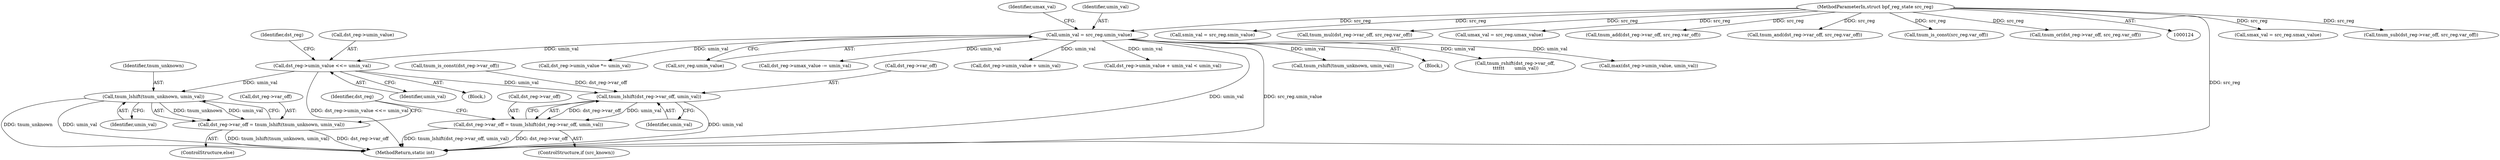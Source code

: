 digraph "0_linux_4374f256ce8182019353c0c639bb8d0695b4c941@pointer" {
"1000647" [label="(Call,dst_reg->umin_value <<= umin_val)"];
"1000171" [label="(Call,umin_val = src_reg.umin_value)"];
"1000128" [label="(MethodParameterIn,struct bpf_reg_state src_reg)"];
"1000684" [label="(Call,tnum_lshift(dst_reg->var_off, umin_val))"];
"1000680" [label="(Call,dst_reg->var_off = tnum_lshift(dst_reg->var_off, umin_val))"];
"1000694" [label="(Call,tnum_lshift(tnum_unknown, umin_val))"];
"1000690" [label="(Call,dst_reg->var_off = tnum_lshift(tnum_unknown, umin_val))"];
"1000166" [label="(Call,smax_val = src_reg.smax_value)"];
"1000678" [label="(ControlStructure,if (src_known))"];
"1000739" [label="(Call,tnum_rshift(tnum_unknown, umin_val))"];
"1000129" [label="(Block,)"];
"1000128" [label="(MethodParameterIn,struct bpf_reg_state src_reg)"];
"1000352" [label="(Call,tnum_sub(dst_reg->var_off, src_reg.var_off))"];
"1000651" [label="(Identifier,umin_val)"];
"1000161" [label="(Call,smin_val = src_reg.smin_value)"];
"1000690" [label="(Call,dst_reg->var_off = tnum_lshift(tnum_unknown, umin_val))"];
"1000365" [label="(Call,tnum_mul(dst_reg->var_off, src_reg.var_off))"];
"1000688" [label="(Identifier,umin_val)"];
"1000696" [label="(Identifier,umin_val)"];
"1000177" [label="(Identifier,umax_val)"];
"1000176" [label="(Call,umax_val = src_reg.umax_value)"];
"1000189" [label="(Call,tnum_is_const(dst_reg->var_off))"];
"1000654" [label="(Identifier,dst_reg)"];
"1000647" [label="(Call,dst_reg->umin_value <<= umin_val)"];
"1000691" [label="(Call,dst_reg->var_off)"];
"1000648" [label="(Call,dst_reg->umin_value)"];
"1000275" [label="(Call,tnum_add(dst_reg->var_off, src_reg.var_off))"];
"1000681" [label="(Call,dst_reg->var_off)"];
"1000685" [label="(Call,dst_reg->var_off)"];
"1000472" [label="(Call,tnum_and(dst_reg->var_off, src_reg.var_off))"];
"1000698" [label="(Identifier,dst_reg)"];
"1000729" [label="(Call,tnum_rshift(dst_reg->var_off,\n \t\t\t\t\t\t       umin_val))"];
"1000689" [label="(ControlStructure,else)"];
"1000572" [label="(Call,max(dst_reg->umin_value, umin_val))"];
"1000695" [label="(Identifier,tnum_unknown)"];
"1000694" [label="(Call,tnum_lshift(tnum_unknown, umin_val))"];
"1000172" [label="(Identifier,umin_val)"];
"1000769" [label="(MethodReturn,static int)"];
"1000404" [label="(Call,dst_reg->umin_value *= umin_val)"];
"1000173" [label="(Call,src_reg.umin_value)"];
"1000343" [label="(Call,dst_reg->umax_value -= umin_val)"];
"1000183" [label="(Call,tnum_is_const(src_reg.var_off))"];
"1000561" [label="(Call,tnum_or(dst_reg->var_off, src_reg.var_off))"];
"1000235" [label="(Call,dst_reg->umin_value + umin_val)"];
"1000684" [label="(Call,tnum_lshift(dst_reg->var_off, umin_val))"];
"1000171" [label="(Call,umin_val = src_reg.umin_value)"];
"1000234" [label="(Call,dst_reg->umin_value + umin_val < umin_val)"];
"1000646" [label="(Block,)"];
"1000680" [label="(Call,dst_reg->var_off = tnum_lshift(dst_reg->var_off, umin_val))"];
"1000647" -> "1000646"  [label="AST: "];
"1000647" -> "1000651"  [label="CFG: "];
"1000648" -> "1000647"  [label="AST: "];
"1000651" -> "1000647"  [label="AST: "];
"1000654" -> "1000647"  [label="CFG: "];
"1000647" -> "1000769"  [label="DDG: dst_reg->umin_value <<= umin_val"];
"1000171" -> "1000647"  [label="DDG: umin_val"];
"1000647" -> "1000684"  [label="DDG: umin_val"];
"1000647" -> "1000694"  [label="DDG: umin_val"];
"1000171" -> "1000129"  [label="AST: "];
"1000171" -> "1000173"  [label="CFG: "];
"1000172" -> "1000171"  [label="AST: "];
"1000173" -> "1000171"  [label="AST: "];
"1000177" -> "1000171"  [label="CFG: "];
"1000171" -> "1000769"  [label="DDG: umin_val"];
"1000171" -> "1000769"  [label="DDG: src_reg.umin_value"];
"1000128" -> "1000171"  [label="DDG: src_reg"];
"1000171" -> "1000234"  [label="DDG: umin_val"];
"1000171" -> "1000235"  [label="DDG: umin_val"];
"1000171" -> "1000343"  [label="DDG: umin_val"];
"1000171" -> "1000404"  [label="DDG: umin_val"];
"1000171" -> "1000572"  [label="DDG: umin_val"];
"1000171" -> "1000729"  [label="DDG: umin_val"];
"1000171" -> "1000739"  [label="DDG: umin_val"];
"1000128" -> "1000124"  [label="AST: "];
"1000128" -> "1000769"  [label="DDG: src_reg"];
"1000128" -> "1000161"  [label="DDG: src_reg"];
"1000128" -> "1000166"  [label="DDG: src_reg"];
"1000128" -> "1000176"  [label="DDG: src_reg"];
"1000128" -> "1000183"  [label="DDG: src_reg"];
"1000128" -> "1000275"  [label="DDG: src_reg"];
"1000128" -> "1000352"  [label="DDG: src_reg"];
"1000128" -> "1000365"  [label="DDG: src_reg"];
"1000128" -> "1000472"  [label="DDG: src_reg"];
"1000128" -> "1000561"  [label="DDG: src_reg"];
"1000684" -> "1000680"  [label="AST: "];
"1000684" -> "1000688"  [label="CFG: "];
"1000685" -> "1000684"  [label="AST: "];
"1000688" -> "1000684"  [label="AST: "];
"1000680" -> "1000684"  [label="CFG: "];
"1000684" -> "1000769"  [label="DDG: umin_val"];
"1000684" -> "1000680"  [label="DDG: dst_reg->var_off"];
"1000684" -> "1000680"  [label="DDG: umin_val"];
"1000189" -> "1000684"  [label="DDG: dst_reg->var_off"];
"1000680" -> "1000678"  [label="AST: "];
"1000681" -> "1000680"  [label="AST: "];
"1000698" -> "1000680"  [label="CFG: "];
"1000680" -> "1000769"  [label="DDG: dst_reg->var_off"];
"1000680" -> "1000769"  [label="DDG: tnum_lshift(dst_reg->var_off, umin_val)"];
"1000694" -> "1000690"  [label="AST: "];
"1000694" -> "1000696"  [label="CFG: "];
"1000695" -> "1000694"  [label="AST: "];
"1000696" -> "1000694"  [label="AST: "];
"1000690" -> "1000694"  [label="CFG: "];
"1000694" -> "1000769"  [label="DDG: tnum_unknown"];
"1000694" -> "1000769"  [label="DDG: umin_val"];
"1000694" -> "1000690"  [label="DDG: tnum_unknown"];
"1000694" -> "1000690"  [label="DDG: umin_val"];
"1000690" -> "1000689"  [label="AST: "];
"1000691" -> "1000690"  [label="AST: "];
"1000698" -> "1000690"  [label="CFG: "];
"1000690" -> "1000769"  [label="DDG: tnum_lshift(tnum_unknown, umin_val)"];
"1000690" -> "1000769"  [label="DDG: dst_reg->var_off"];
}
